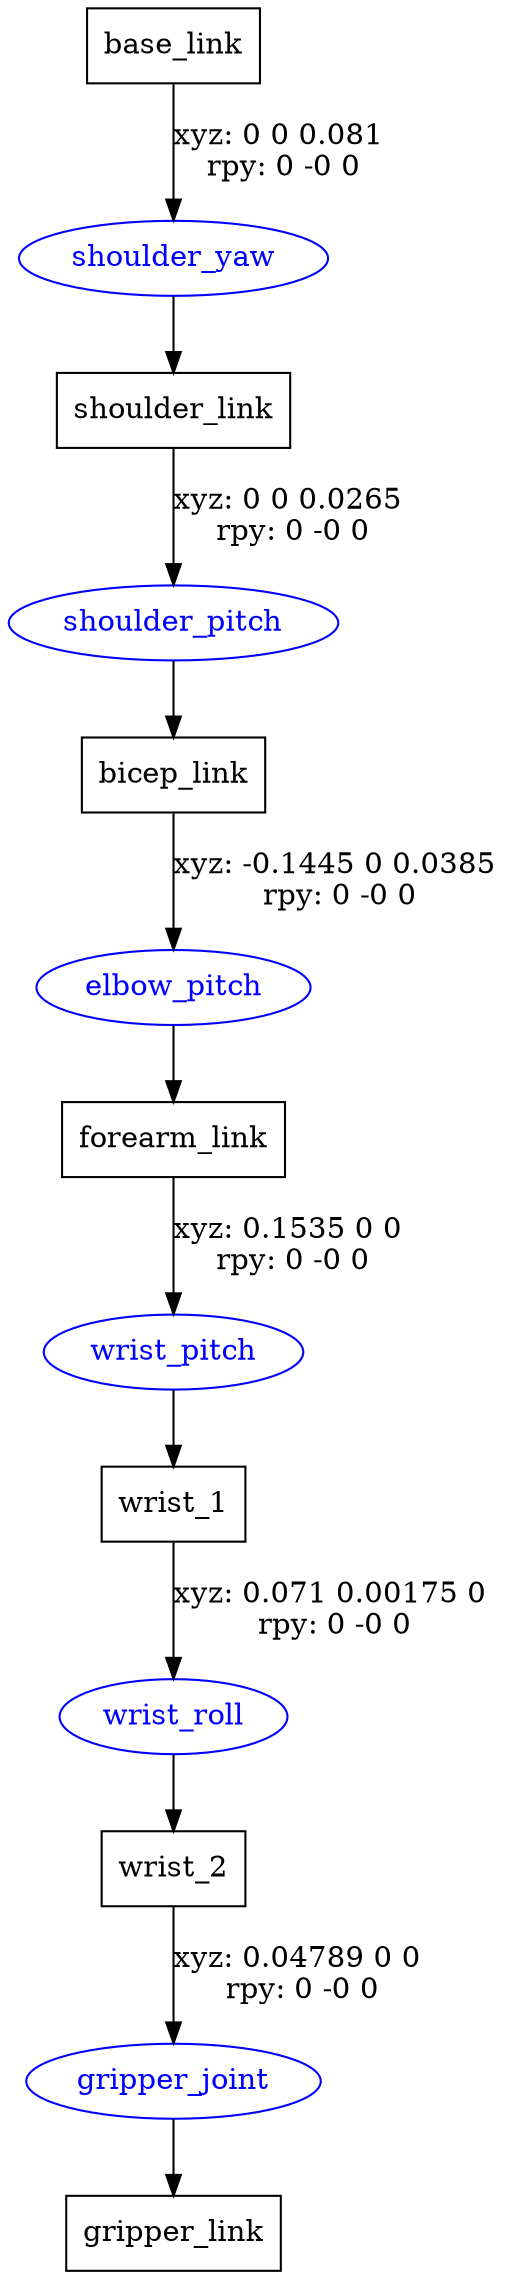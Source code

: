 digraph G {
node [shape=box];
"base_link" [label="base_link"];
"shoulder_link" [label="shoulder_link"];
"bicep_link" [label="bicep_link"];
"forearm_link" [label="forearm_link"];
"wrist_1" [label="wrist_1"];
"wrist_2" [label="wrist_2"];
"gripper_link" [label="gripper_link"];
node [shape=ellipse, color=blue, fontcolor=blue];
"base_link" -> "shoulder_yaw" [label="xyz: 0 0 0.081 \nrpy: 0 -0 0"]
"shoulder_yaw" -> "shoulder_link"
"shoulder_link" -> "shoulder_pitch" [label="xyz: 0 0 0.0265 \nrpy: 0 -0 0"]
"shoulder_pitch" -> "bicep_link"
"bicep_link" -> "elbow_pitch" [label="xyz: -0.1445 0 0.0385 \nrpy: 0 -0 0"]
"elbow_pitch" -> "forearm_link"
"forearm_link" -> "wrist_pitch" [label="xyz: 0.1535 0 0 \nrpy: 0 -0 0"]
"wrist_pitch" -> "wrist_1"
"wrist_1" -> "wrist_roll" [label="xyz: 0.071 0.00175 0 \nrpy: 0 -0 0"]
"wrist_roll" -> "wrist_2"
"wrist_2" -> "gripper_joint" [label="xyz: 0.04789 0 0 \nrpy: 0 -0 0"]
"gripper_joint" -> "gripper_link"
}
